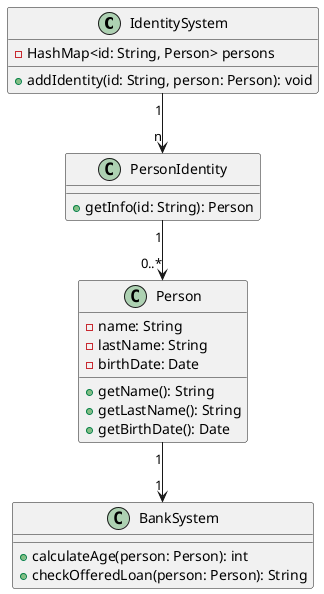 @startuml
'https://plantuml.com/class-diagram

class IdentitySystem {
    - HashMap<id: String, Person> persons

    + addIdentity(id: String, person: Person): void
}

class PersonIdentity {
    + getInfo(id: String): Person
}

class Person {
    - name: String
    - lastName: String
    - birthDate: Date

    + getName(): String
    + getLastName(): String
    + getBirthDate(): Date
}

class BankSystem {
    + calculateAge(person: Person): int
    + checkOfferedLoan(person: Person): String
}

' relaciones

PersonIdentity "1" --> "0..*" Person
Person "1" --> "1" BankSystem
IdentitySystem "1" --> "n" PersonIdentity

@enduml
